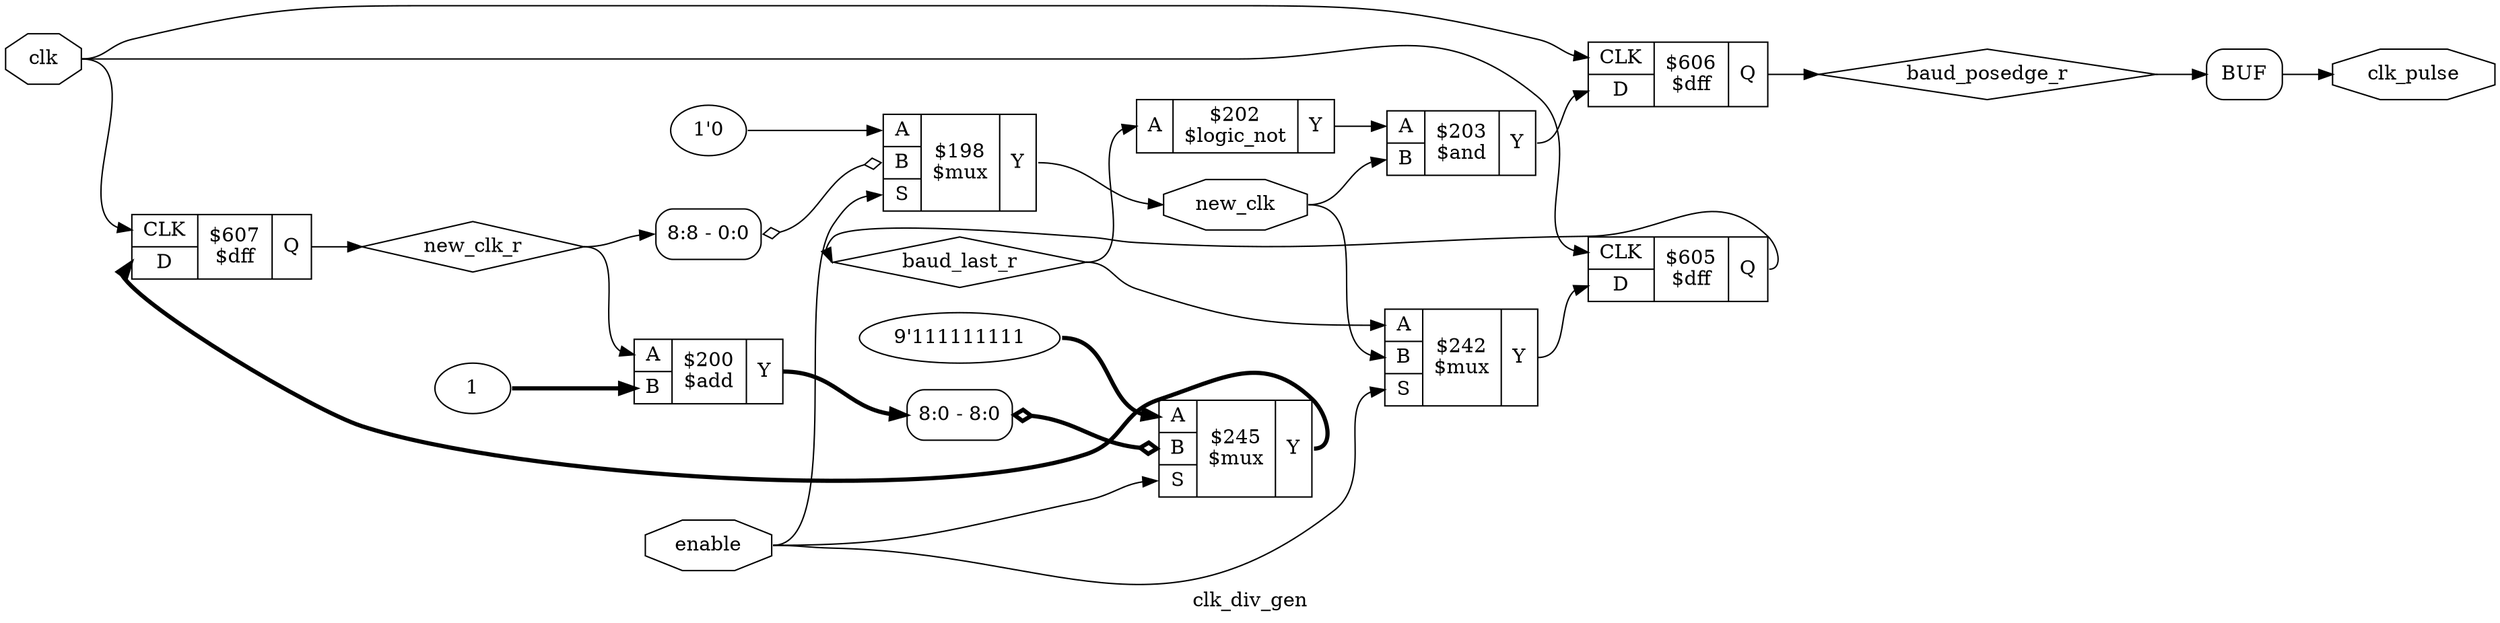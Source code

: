 digraph "clk_div_gen" {
label="clk_div_gen";
rankdir="LR";
remincross=true;
n6 [ shape=diamond, label="baud_last_r", color="black", fontcolor="black" ];
n7 [ shape=diamond, label="baud_posedge_r", color="black", fontcolor="black" ];
n8 [ shape=octagon, label="clk", color="black", fontcolor="black" ];
n9 [ shape=octagon, label="clk_pulse", color="black", fontcolor="black" ];
n10 [ shape=octagon, label="enable", color="black", fontcolor="black" ];
n11 [ shape=octagon, label="new_clk", color="black", fontcolor="black" ];
n12 [ shape=diamond, label="new_clk_r", color="black", fontcolor="black" ];
v0 [ label="1" ];
c16 [ shape=record, label="{{<p13> A|<p14> B}|$200\n$add|{<p15> Y}}" ];
c17 [ shape=record, label="{{<p13> A|<p14> B}|$203\n$and|{<p15> Y}}" ];
c18 [ shape=record, label="{{<p13> A}|$202\n$logic_not|{<p15> Y}}" ];
c22 [ shape=record, label="{{<p19> CLK|<p20> D}|$605\n$dff|{<p21> Q}}" ];
c23 [ shape=record, label="{{<p19> CLK|<p20> D}|$606\n$dff|{<p21> Q}}" ];
c24 [ shape=record, label="{{<p19> CLK|<p20> D}|$607\n$dff|{<p21> Q}}" ];
c26 [ shape=record, label="{{<p13> A|<p14> B|<p25> S}|$242\n$mux|{<p15> Y}}" ];
v1 [ label="9'111111111" ];
c27 [ shape=record, label="{{<p13> A|<p14> B|<p25> S}|$245\n$mux|{<p15> Y}}" ];
x2 [ shape=record, style=rounded, label="<s0> 8:0 - 8:0 " ];
x2:e -> c27:p14:w [arrowhead=odiamond, arrowtail=odiamond, dir=both, color="black", style="setlinewidth(3)", label=""];
v3 [ label="1'0" ];
c28 [ shape=record, label="{{<p13> A|<p14> B|<p25> S}|$198\n$mux|{<p15> Y}}" ];
x4 [ shape=record, style=rounded, label="<s0> 8:8 - 0:0 " ];
x4:e -> c28:p14:w [arrowhead=odiamond, arrowtail=odiamond, dir=both, color="black", label=""];
x5 [shape=box, style=rounded, label="BUF"];
c26:p15:e -> c22:p20:w [color="black", label=""];
n10:e -> c26:p25:w [color="black", label=""];
n10:e -> c27:p25:w [color="black", label=""];
n10:e -> c28:p25:w [color="black", label=""];
c28:p15:e -> n11:w [color="black", label=""];
n11:e -> c17:p14:w [color="black", label=""];
n11:e -> c26:p14:w [color="black", label=""];
c24:p21:e -> n12:w [color="black", label=""];
n12:e -> c16:p13:w [color="black", label=""];
n12:e -> x4:s0:w [color="black", label=""];
c17:p15:e -> c23:p20:w [color="black", label=""];
c27:p15:e -> c24:p20:w [color="black", style="setlinewidth(3)", label=""];
c16:p15:e -> x2:s0:w [color="black", style="setlinewidth(3)", label=""];
c18:p15:e -> c17:p13:w [color="black", label=""];
c22:p21:e -> n6:w [color="black", label=""];
n6:e -> c18:p13:w [color="black", label=""];
n6:e -> c26:p13:w [color="black", label=""];
c23:p21:e -> n7:w [color="black", label=""];
n7:e -> x5:w:w [color="black", label=""];
n8:e -> c22:p19:w [color="black", label=""];
n8:e -> c23:p19:w [color="black", label=""];
n8:e -> c24:p19:w [color="black", label=""];
x5:e:e -> n9:w [color="black", label=""];
v0:e -> c16:p14:w [color="black", style="setlinewidth(3)", label=""];
v1:e -> c27:p13:w [color="black", style="setlinewidth(3)", label=""];
v3:e -> c28:p13:w [color="black", label=""];
}
